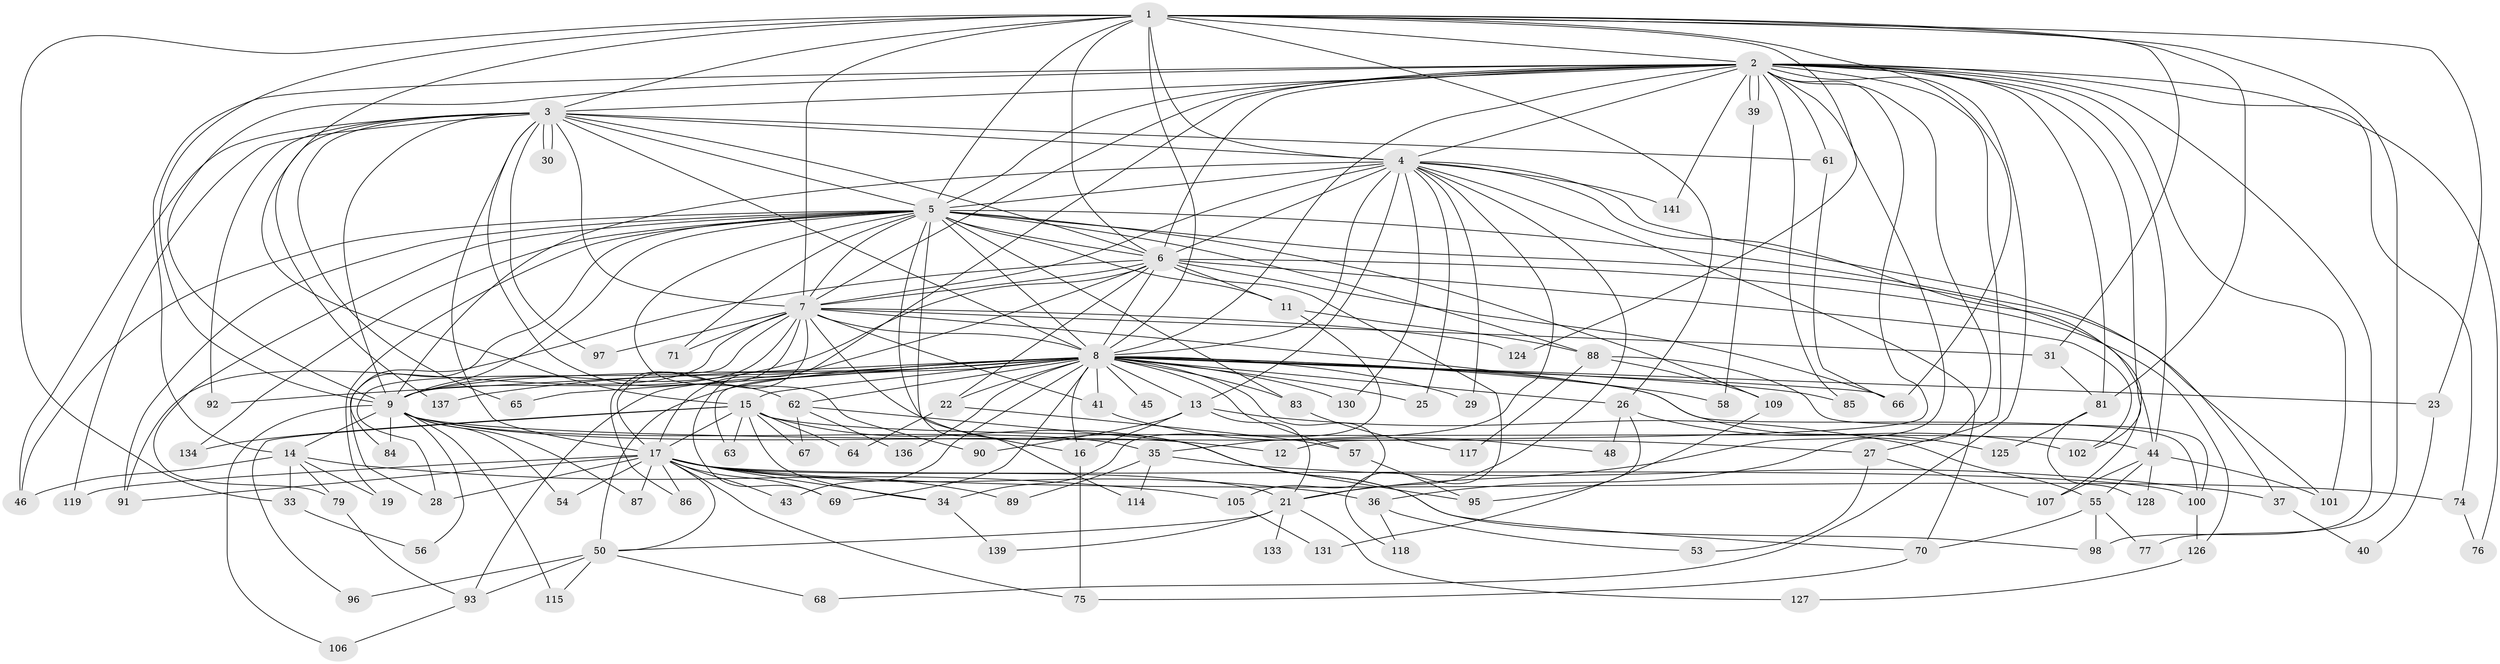 // original degree distribution, {19: 0.014184397163120567, 28: 0.0070921985815602835, 21: 0.014184397163120567, 24: 0.0070921985815602835, 18: 0.0070921985815602835, 22: 0.0070921985815602835, 20: 0.0070921985815602835, 32: 0.0070921985815602835, 4: 0.07801418439716312, 3: 0.24822695035460993, 6: 0.028368794326241134, 8: 0.014184397163120567, 10: 0.0070921985815602835, 2: 0.49645390070921985, 5: 0.0425531914893617, 14: 0.0070921985815602835, 7: 0.0070921985815602835}
// Generated by graph-tools (version 1.1) at 2025/41/03/06/25 10:41:38]
// undirected, 104 vertices, 248 edges
graph export_dot {
graph [start="1"]
  node [color=gray90,style=filled];
  1 [super="+113"];
  2 [super="+20"];
  3 [super="+111"];
  4 [super="+78"];
  5 [super="+49"];
  6 [super="+94"];
  7 [super="+140"];
  8 [super="+10"];
  9 [super="+60"];
  11;
  12 [super="+32"];
  13 [super="+108"];
  14 [super="+47"];
  15 [super="+59"];
  16 [super="+18"];
  17 [super="+24"];
  19;
  21 [super="+38"];
  22;
  23;
  25;
  26 [super="+122"];
  27 [super="+121"];
  28;
  29;
  30;
  31 [super="+42"];
  33;
  34 [super="+52"];
  35;
  36;
  37;
  39;
  40;
  41;
  43;
  44 [super="+72"];
  45;
  46 [super="+112"];
  48;
  50 [super="+51"];
  53;
  54;
  55 [super="+104"];
  56;
  57;
  58;
  61 [super="+110"];
  62 [super="+116"];
  63;
  64;
  65;
  66 [super="+73"];
  67;
  68;
  69 [super="+135"];
  70 [super="+80"];
  71;
  74;
  75;
  76;
  77;
  79;
  81 [super="+82"];
  83;
  84;
  85;
  86;
  87;
  88 [super="+103"];
  89;
  90;
  91 [super="+123"];
  92;
  93 [super="+99"];
  95;
  96;
  97;
  98 [super="+129"];
  100;
  101 [super="+138"];
  102 [super="+132"];
  105;
  106;
  107 [super="+120"];
  109;
  114;
  115;
  117;
  118;
  119;
  124;
  125;
  126;
  127;
  128;
  130;
  131;
  133;
  134;
  136;
  137;
  139;
  141;
  1 -- 2 [weight=2];
  1 -- 3;
  1 -- 4;
  1 -- 5;
  1 -- 6;
  1 -- 7;
  1 -- 8 [weight=2];
  1 -- 9;
  1 -- 15;
  1 -- 23;
  1 -- 26;
  1 -- 31;
  1 -- 33;
  1 -- 66;
  1 -- 77;
  1 -- 81;
  1 -- 124;
  2 -- 3;
  2 -- 4;
  2 -- 5;
  2 -- 6;
  2 -- 7;
  2 -- 8 [weight=2];
  2 -- 9;
  2 -- 12;
  2 -- 14;
  2 -- 27;
  2 -- 36;
  2 -- 39;
  2 -- 39;
  2 -- 61;
  2 -- 68;
  2 -- 74;
  2 -- 76;
  2 -- 85;
  2 -- 98;
  2 -- 102;
  2 -- 141;
  2 -- 17;
  2 -- 44;
  2 -- 101;
  2 -- 81;
  2 -- 21;
  3 -- 4;
  3 -- 5;
  3 -- 6 [weight=2];
  3 -- 7;
  3 -- 8 [weight=2];
  3 -- 9;
  3 -- 30;
  3 -- 30;
  3 -- 61;
  3 -- 65;
  3 -- 92;
  3 -- 97;
  3 -- 119;
  3 -- 137;
  3 -- 46;
  3 -- 17;
  3 -- 62;
  4 -- 5;
  4 -- 6;
  4 -- 7;
  4 -- 8 [weight=3];
  4 -- 9;
  4 -- 13;
  4 -- 21;
  4 -- 25;
  4 -- 29;
  4 -- 35;
  4 -- 37;
  4 -- 70;
  4 -- 107;
  4 -- 141;
  4 -- 130;
  5 -- 6;
  5 -- 7;
  5 -- 8 [weight=3];
  5 -- 9 [weight=2];
  5 -- 11;
  5 -- 16;
  5 -- 19;
  5 -- 44;
  5 -- 46;
  5 -- 79;
  5 -- 83;
  5 -- 84;
  5 -- 88;
  5 -- 90;
  5 -- 91;
  5 -- 109;
  5 -- 134;
  5 -- 114;
  5 -- 101;
  5 -- 71;
  6 -- 7;
  6 -- 8 [weight=2];
  6 -- 9;
  6 -- 11;
  6 -- 22;
  6 -- 66;
  6 -- 118;
  6 -- 126;
  6 -- 102;
  6 -- 69;
  6 -- 28;
  7 -- 8 [weight=3];
  7 -- 9;
  7 -- 17;
  7 -- 28;
  7 -- 31 [weight=2];
  7 -- 41;
  7 -- 70;
  7 -- 71;
  7 -- 86;
  7 -- 91;
  7 -- 97;
  7 -- 124;
  7 -- 125;
  8 -- 9 [weight=2];
  8 -- 13;
  8 -- 15 [weight=2];
  8 -- 23;
  8 -- 43;
  8 -- 50;
  8 -- 63;
  8 -- 136;
  8 -- 66;
  8 -- 93;
  8 -- 130;
  8 -- 137;
  8 -- 65;
  8 -- 69;
  8 -- 16;
  8 -- 83;
  8 -- 85;
  8 -- 22;
  8 -- 25;
  8 -- 26;
  8 -- 92;
  8 -- 29;
  8 -- 100;
  8 -- 41;
  8 -- 105;
  8 -- 45;
  8 -- 57;
  8 -- 58;
  8 -- 62;
  9 -- 12 [weight=2];
  9 -- 14 [weight=2];
  9 -- 27 [weight=2];
  9 -- 35;
  9 -- 54;
  9 -- 56;
  9 -- 84;
  9 -- 87;
  9 -- 115;
  9 -- 106;
  11 -- 88;
  11 -- 34;
  13 -- 55;
  13 -- 90;
  13 -- 21;
  13 -- 16;
  14 -- 19;
  14 -- 33;
  14 -- 46;
  14 -- 79;
  14 -- 105;
  15 -- 17;
  15 -- 34;
  15 -- 64;
  15 -- 67;
  15 -- 95;
  15 -- 134;
  15 -- 96;
  15 -- 63;
  15 -- 44;
  16 -- 75;
  17 -- 21;
  17 -- 43;
  17 -- 54;
  17 -- 100;
  17 -- 34;
  17 -- 36;
  17 -- 69;
  17 -- 74;
  17 -- 75;
  17 -- 86;
  17 -- 119;
  17 -- 87;
  17 -- 89;
  17 -- 28;
  17 -- 91;
  17 -- 50;
  21 -- 133 [weight=2];
  21 -- 139;
  21 -- 50;
  21 -- 127;
  22 -- 57;
  22 -- 64;
  23 -- 40;
  26 -- 48;
  26 -- 102;
  26 -- 95;
  27 -- 53;
  27 -- 107;
  31 -- 81;
  33 -- 56;
  34 -- 139;
  35 -- 37;
  35 -- 89;
  35 -- 114;
  36 -- 53;
  36 -- 118;
  37 -- 40;
  39 -- 58;
  41 -- 48;
  44 -- 55;
  44 -- 101;
  44 -- 128;
  44 -- 107;
  50 -- 68;
  50 -- 93;
  50 -- 115;
  50 -- 96;
  55 -- 77;
  55 -- 98;
  55 -- 70;
  57 -- 95;
  61 -- 66;
  62 -- 67;
  62 -- 136;
  62 -- 98;
  70 -- 75;
  74 -- 76;
  79 -- 93;
  81 -- 125;
  81 -- 128;
  83 -- 117;
  88 -- 109;
  88 -- 100;
  88 -- 117;
  93 -- 106;
  100 -- 126;
  105 -- 131;
  109 -- 131;
  126 -- 127;
}
